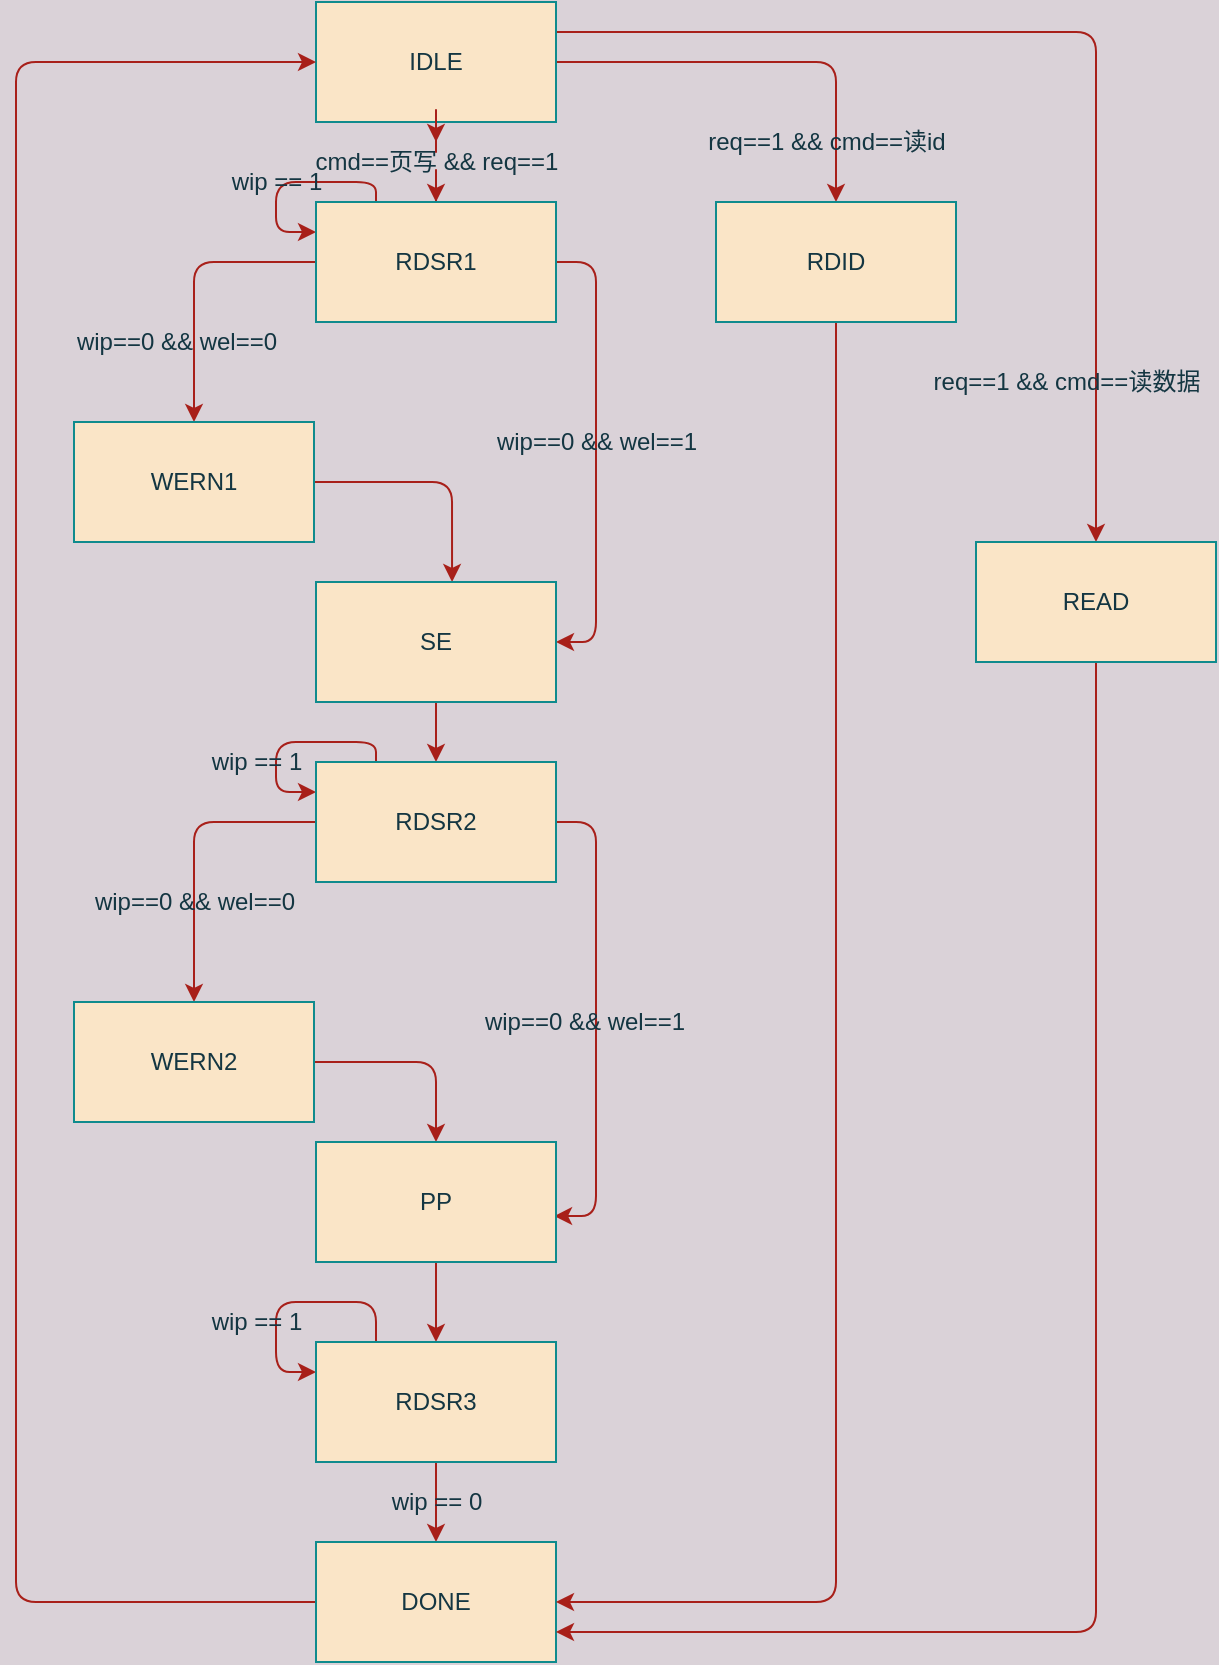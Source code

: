 <mxfile version="14.2.7" type="github">
  <diagram id="N4V3Brw-EeQCrQ-C7NFo" name="Page-1">
    <mxGraphModel dx="1350" dy="804" grid="1" gridSize="10" guides="1" tooltips="1" connect="1" arrows="1" fold="1" page="1" pageScale="1" pageWidth="827" pageHeight="1169" background="#DAD2D8" math="0" shadow="0">
      <root>
        <mxCell id="0" />
        <mxCell id="1" parent="0" />
        <mxCell id="GdseNCPxrkvFLqn0IAgV-6" style="edgeStyle=orthogonalEdgeStyle;curved=0;rounded=1;sketch=0;orthogonalLoop=1;jettySize=auto;html=1;entryX=0.5;entryY=0;entryDx=0;entryDy=0;strokeColor=#A8201A;fillColor=#FAE5C7;fontColor=#143642;" edge="1" parent="1" source="GdseNCPxrkvFLqn0IAgV-14" target="GdseNCPxrkvFLqn0IAgV-2">
          <mxGeometry relative="1" as="geometry" />
        </mxCell>
        <mxCell id="GdseNCPxrkvFLqn0IAgV-42" style="edgeStyle=orthogonalEdgeStyle;curved=0;rounded=1;sketch=0;orthogonalLoop=1;jettySize=auto;html=1;entryX=0.5;entryY=0;entryDx=0;entryDy=0;strokeColor=#A8201A;fillColor=#FAE5C7;fontColor=#143642;" edge="1" parent="1" source="GdseNCPxrkvFLqn0IAgV-1" target="GdseNCPxrkvFLqn0IAgV-41">
          <mxGeometry relative="1" as="geometry" />
        </mxCell>
        <mxCell id="GdseNCPxrkvFLqn0IAgV-46" style="edgeStyle=orthogonalEdgeStyle;curved=0;rounded=1;sketch=0;orthogonalLoop=1;jettySize=auto;html=1;exitX=1;exitY=0.25;exitDx=0;exitDy=0;entryX=0.5;entryY=0;entryDx=0;entryDy=0;strokeColor=#A8201A;fillColor=#FAE5C7;fontColor=#143642;" edge="1" parent="1" source="GdseNCPxrkvFLqn0IAgV-1" target="GdseNCPxrkvFLqn0IAgV-45">
          <mxGeometry relative="1" as="geometry" />
        </mxCell>
        <mxCell id="GdseNCPxrkvFLqn0IAgV-1" value="IDLE" style="rounded=0;whiteSpace=wrap;html=1;sketch=0;strokeColor=#0F8B8D;fillColor=#FAE5C7;fontColor=#143642;" vertex="1" parent="1">
          <mxGeometry x="220" y="110" width="120" height="60" as="geometry" />
        </mxCell>
        <mxCell id="GdseNCPxrkvFLqn0IAgV-8" style="edgeStyle=orthogonalEdgeStyle;curved=0;rounded=1;sketch=0;orthogonalLoop=1;jettySize=auto;html=1;entryX=0.5;entryY=0;entryDx=0;entryDy=0;strokeColor=#A8201A;fillColor=#FAE5C7;fontColor=#143642;" edge="1" parent="1" source="GdseNCPxrkvFLqn0IAgV-2" target="GdseNCPxrkvFLqn0IAgV-7">
          <mxGeometry relative="1" as="geometry" />
        </mxCell>
        <mxCell id="GdseNCPxrkvFLqn0IAgV-18" style="edgeStyle=orthogonalEdgeStyle;curved=0;rounded=1;sketch=0;orthogonalLoop=1;jettySize=auto;html=1;entryX=1;entryY=0.5;entryDx=0;entryDy=0;strokeColor=#A8201A;fillColor=#FAE5C7;fontColor=#143642;exitX=1;exitY=0.5;exitDx=0;exitDy=0;" edge="1" parent="1" source="GdseNCPxrkvFLqn0IAgV-2" target="GdseNCPxrkvFLqn0IAgV-9">
          <mxGeometry relative="1" as="geometry" />
        </mxCell>
        <mxCell id="GdseNCPxrkvFLqn0IAgV-37" style="edgeStyle=orthogonalEdgeStyle;curved=0;rounded=1;sketch=0;orthogonalLoop=1;jettySize=auto;html=1;exitX=0.25;exitY=0;exitDx=0;exitDy=0;strokeColor=#A8201A;fillColor=#FAE5C7;fontColor=#143642;entryX=0;entryY=0.25;entryDx=0;entryDy=0;" edge="1" parent="1" source="GdseNCPxrkvFLqn0IAgV-2" target="GdseNCPxrkvFLqn0IAgV-2">
          <mxGeometry relative="1" as="geometry">
            <mxPoint x="200" y="220" as="targetPoint" />
            <Array as="points">
              <mxPoint x="250" y="200" />
              <mxPoint x="200" y="200" />
              <mxPoint x="200" y="225" />
            </Array>
          </mxGeometry>
        </mxCell>
        <mxCell id="GdseNCPxrkvFLqn0IAgV-2" value="RDSR1" style="whiteSpace=wrap;html=1;rounded=0;sketch=0;strokeColor=#0F8B8D;fillColor=#FAE5C7;fontColor=#143642;" vertex="1" parent="1">
          <mxGeometry x="220" y="210" width="120" height="60" as="geometry" />
        </mxCell>
        <mxCell id="GdseNCPxrkvFLqn0IAgV-5" value="wip==0 &amp;amp;&amp;amp; wel==0" style="text;html=1;align=center;verticalAlign=middle;resizable=0;points=[];autosize=1;fontColor=#143642;" vertex="1" parent="1">
          <mxGeometry x="90" y="270" width="120" height="20" as="geometry" />
        </mxCell>
        <mxCell id="GdseNCPxrkvFLqn0IAgV-10" style="edgeStyle=orthogonalEdgeStyle;curved=0;rounded=1;sketch=0;orthogonalLoop=1;jettySize=auto;html=1;entryX=0.567;entryY=0;entryDx=0;entryDy=0;entryPerimeter=0;strokeColor=#A8201A;fillColor=#FAE5C7;fontColor=#143642;" edge="1" parent="1" source="GdseNCPxrkvFLqn0IAgV-7" target="GdseNCPxrkvFLqn0IAgV-9">
          <mxGeometry relative="1" as="geometry" />
        </mxCell>
        <mxCell id="GdseNCPxrkvFLqn0IAgV-7" value="WERN1" style="whiteSpace=wrap;html=1;rounded=0;sketch=0;strokeColor=#0F8B8D;fillColor=#FAE5C7;fontColor=#143642;" vertex="1" parent="1">
          <mxGeometry x="99" y="320" width="120" height="60" as="geometry" />
        </mxCell>
        <mxCell id="GdseNCPxrkvFLqn0IAgV-17" style="edgeStyle=orthogonalEdgeStyle;curved=0;rounded=1;sketch=0;orthogonalLoop=1;jettySize=auto;html=1;entryX=0.5;entryY=0;entryDx=0;entryDy=0;strokeColor=#A8201A;fillColor=#FAE5C7;fontColor=#143642;" edge="1" parent="1" source="GdseNCPxrkvFLqn0IAgV-9" target="GdseNCPxrkvFLqn0IAgV-16">
          <mxGeometry relative="1" as="geometry" />
        </mxCell>
        <mxCell id="GdseNCPxrkvFLqn0IAgV-9" value="SE" style="whiteSpace=wrap;html=1;rounded=0;sketch=0;strokeColor=#0F8B8D;fillColor=#FAE5C7;fontColor=#143642;" vertex="1" parent="1">
          <mxGeometry x="220" y="400" width="120" height="60" as="geometry" />
        </mxCell>
        <mxCell id="GdseNCPxrkvFLqn0IAgV-12" value="wip==0 &amp;amp;&amp;amp; wel==1" style="text;html=1;align=center;verticalAlign=middle;resizable=0;points=[];autosize=1;fontColor=#143642;" vertex="1" parent="1">
          <mxGeometry x="300" y="320" width="120" height="20" as="geometry" />
        </mxCell>
        <mxCell id="GdseNCPxrkvFLqn0IAgV-14" value="cmd==页写 &amp;amp;&amp;amp; req==1" style="text;html=1;align=center;verticalAlign=middle;resizable=0;points=[];autosize=1;fontColor=#143642;" vertex="1" parent="1">
          <mxGeometry x="210" y="180" width="140" height="20" as="geometry" />
        </mxCell>
        <mxCell id="GdseNCPxrkvFLqn0IAgV-15" style="edgeStyle=orthogonalEdgeStyle;curved=0;rounded=1;sketch=0;orthogonalLoop=1;jettySize=auto;html=1;entryX=0.5;entryY=0;entryDx=0;entryDy=0;strokeColor=#A8201A;fillColor=#FAE5C7;fontColor=#143642;" edge="1" parent="1" source="GdseNCPxrkvFLqn0IAgV-1" target="GdseNCPxrkvFLqn0IAgV-14">
          <mxGeometry relative="1" as="geometry">
            <mxPoint x="280" y="170" as="sourcePoint" />
            <mxPoint x="280" y="210" as="targetPoint" />
          </mxGeometry>
        </mxCell>
        <mxCell id="GdseNCPxrkvFLqn0IAgV-25" style="edgeStyle=orthogonalEdgeStyle;curved=0;rounded=1;sketch=0;orthogonalLoop=1;jettySize=auto;html=1;entryX=0.5;entryY=0;entryDx=0;entryDy=0;strokeColor=#A8201A;fillColor=#FAE5C7;fontColor=#143642;" edge="1" parent="1" source="GdseNCPxrkvFLqn0IAgV-16" target="GdseNCPxrkvFLqn0IAgV-19">
          <mxGeometry relative="1" as="geometry" />
        </mxCell>
        <mxCell id="GdseNCPxrkvFLqn0IAgV-28" style="edgeStyle=orthogonalEdgeStyle;curved=0;rounded=1;sketch=0;orthogonalLoop=1;jettySize=auto;html=1;entryX=0.992;entryY=0.617;entryDx=0;entryDy=0;entryPerimeter=0;strokeColor=#A8201A;fillColor=#FAE5C7;fontColor=#143642;exitX=1;exitY=0.5;exitDx=0;exitDy=0;" edge="1" parent="1" source="GdseNCPxrkvFLqn0IAgV-16" target="GdseNCPxrkvFLqn0IAgV-26">
          <mxGeometry relative="1" as="geometry" />
        </mxCell>
        <mxCell id="GdseNCPxrkvFLqn0IAgV-39" style="edgeStyle=orthogonalEdgeStyle;curved=0;rounded=1;sketch=0;orthogonalLoop=1;jettySize=auto;html=1;exitX=0.25;exitY=0;exitDx=0;exitDy=0;strokeColor=#A8201A;fillColor=#FAE5C7;fontColor=#143642;entryX=0;entryY=0.25;entryDx=0;entryDy=0;" edge="1" parent="1" source="GdseNCPxrkvFLqn0IAgV-16" target="GdseNCPxrkvFLqn0IAgV-16">
          <mxGeometry relative="1" as="geometry">
            <mxPoint x="200" y="500" as="targetPoint" />
            <Array as="points">
              <mxPoint x="250" y="480" />
              <mxPoint x="200" y="480" />
              <mxPoint x="200" y="505" />
            </Array>
          </mxGeometry>
        </mxCell>
        <mxCell id="GdseNCPxrkvFLqn0IAgV-16" value="RDSR2" style="whiteSpace=wrap;html=1;rounded=0;sketch=0;strokeColor=#0F8B8D;fillColor=#FAE5C7;fontColor=#143642;" vertex="1" parent="1">
          <mxGeometry x="220" y="490" width="120" height="60" as="geometry" />
        </mxCell>
        <mxCell id="GdseNCPxrkvFLqn0IAgV-27" style="edgeStyle=orthogonalEdgeStyle;curved=0;rounded=1;sketch=0;orthogonalLoop=1;jettySize=auto;html=1;entryX=0.5;entryY=0;entryDx=0;entryDy=0;strokeColor=#A8201A;fillColor=#FAE5C7;fontColor=#143642;" edge="1" parent="1" source="GdseNCPxrkvFLqn0IAgV-19" target="GdseNCPxrkvFLqn0IAgV-26">
          <mxGeometry relative="1" as="geometry" />
        </mxCell>
        <mxCell id="GdseNCPxrkvFLqn0IAgV-19" value="WERN2" style="whiteSpace=wrap;html=1;rounded=0;sketch=0;strokeColor=#0F8B8D;fillColor=#FAE5C7;fontColor=#143642;" vertex="1" parent="1">
          <mxGeometry x="99" y="610" width="120" height="60" as="geometry" />
        </mxCell>
        <mxCell id="GdseNCPxrkvFLqn0IAgV-21" value="wip==0 &amp;amp;&amp;amp; wel==0" style="text;html=1;align=center;verticalAlign=middle;resizable=0;points=[];autosize=1;fontColor=#143642;" vertex="1" parent="1">
          <mxGeometry x="99" y="550" width="120" height="20" as="geometry" />
        </mxCell>
        <mxCell id="GdseNCPxrkvFLqn0IAgV-31" style="edgeStyle=orthogonalEdgeStyle;curved=0;rounded=1;sketch=0;orthogonalLoop=1;jettySize=auto;html=1;entryX=0.5;entryY=0;entryDx=0;entryDy=0;strokeColor=#A8201A;fillColor=#FAE5C7;fontColor=#143642;" edge="1" parent="1" source="GdseNCPxrkvFLqn0IAgV-26" target="GdseNCPxrkvFLqn0IAgV-30">
          <mxGeometry relative="1" as="geometry" />
        </mxCell>
        <mxCell id="GdseNCPxrkvFLqn0IAgV-26" value="PP" style="whiteSpace=wrap;html=1;rounded=0;sketch=0;strokeColor=#0F8B8D;fillColor=#FAE5C7;fontColor=#143642;" vertex="1" parent="1">
          <mxGeometry x="220" y="680" width="120" height="60" as="geometry" />
        </mxCell>
        <mxCell id="GdseNCPxrkvFLqn0IAgV-29" value="wip==0 &amp;amp;&amp;amp; wel==1" style="text;html=1;align=center;verticalAlign=middle;resizable=0;points=[];autosize=1;fontColor=#143642;" vertex="1" parent="1">
          <mxGeometry x="294" y="610" width="120" height="20" as="geometry" />
        </mxCell>
        <mxCell id="GdseNCPxrkvFLqn0IAgV-33" style="edgeStyle=orthogonalEdgeStyle;curved=0;rounded=1;sketch=0;orthogonalLoop=1;jettySize=auto;html=1;entryX=0.5;entryY=0;entryDx=0;entryDy=0;strokeColor=#A8201A;fillColor=#FAE5C7;fontColor=#143642;" edge="1" parent="1" source="GdseNCPxrkvFLqn0IAgV-30" target="GdseNCPxrkvFLqn0IAgV-32">
          <mxGeometry relative="1" as="geometry" />
        </mxCell>
        <mxCell id="GdseNCPxrkvFLqn0IAgV-35" style="edgeStyle=orthogonalEdgeStyle;curved=0;rounded=1;sketch=0;orthogonalLoop=1;jettySize=auto;html=1;strokeColor=#A8201A;fillColor=#FAE5C7;fontColor=#143642;exitX=0.25;exitY=0;exitDx=0;exitDy=0;entryX=0;entryY=0.25;entryDx=0;entryDy=0;" edge="1" parent="1" source="GdseNCPxrkvFLqn0IAgV-30" target="GdseNCPxrkvFLqn0IAgV-30">
          <mxGeometry relative="1" as="geometry">
            <mxPoint x="210" y="790" as="targetPoint" />
            <Array as="points">
              <mxPoint x="250" y="760" />
              <mxPoint x="200" y="760" />
              <mxPoint x="200" y="795" />
            </Array>
          </mxGeometry>
        </mxCell>
        <mxCell id="GdseNCPxrkvFLqn0IAgV-30" value="RDSR3" style="whiteSpace=wrap;html=1;rounded=0;sketch=0;strokeColor=#0F8B8D;fillColor=#FAE5C7;fontColor=#143642;" vertex="1" parent="1">
          <mxGeometry x="220" y="780" width="120" height="60" as="geometry" />
        </mxCell>
        <mxCell id="GdseNCPxrkvFLqn0IAgV-49" style="edgeStyle=orthogonalEdgeStyle;curved=0;rounded=1;sketch=0;orthogonalLoop=1;jettySize=auto;html=1;entryX=0;entryY=0.5;entryDx=0;entryDy=0;strokeColor=#A8201A;fillColor=#FAE5C7;fontColor=#143642;" edge="1" parent="1" source="GdseNCPxrkvFLqn0IAgV-32" target="GdseNCPxrkvFLqn0IAgV-1">
          <mxGeometry relative="1" as="geometry">
            <Array as="points">
              <mxPoint x="70" y="910" />
              <mxPoint x="70" y="140" />
            </Array>
          </mxGeometry>
        </mxCell>
        <mxCell id="GdseNCPxrkvFLqn0IAgV-32" value="DONE" style="whiteSpace=wrap;html=1;rounded=0;sketch=0;strokeColor=#0F8B8D;fillColor=#FAE5C7;fontColor=#143642;" vertex="1" parent="1">
          <mxGeometry x="220" y="880" width="120" height="60" as="geometry" />
        </mxCell>
        <mxCell id="GdseNCPxrkvFLqn0IAgV-34" value="wip == 0" style="text;html=1;align=center;verticalAlign=middle;resizable=0;points=[];autosize=1;fontColor=#143642;" vertex="1" parent="1">
          <mxGeometry x="250" y="850" width="60" height="20" as="geometry" />
        </mxCell>
        <mxCell id="GdseNCPxrkvFLqn0IAgV-36" value="wip == 1" style="text;html=1;align=center;verticalAlign=middle;resizable=0;points=[];autosize=1;fontColor=#143642;" vertex="1" parent="1">
          <mxGeometry x="160" y="760" width="60" height="20" as="geometry" />
        </mxCell>
        <mxCell id="GdseNCPxrkvFLqn0IAgV-38" value="wip == 1" style="text;html=1;align=center;verticalAlign=middle;resizable=0;points=[];autosize=1;fontColor=#143642;" vertex="1" parent="1">
          <mxGeometry x="170" y="190" width="60" height="20" as="geometry" />
        </mxCell>
        <mxCell id="GdseNCPxrkvFLqn0IAgV-40" value="wip == 1" style="text;html=1;align=center;verticalAlign=middle;resizable=0;points=[];autosize=1;fontColor=#143642;" vertex="1" parent="1">
          <mxGeometry x="160" y="480" width="60" height="20" as="geometry" />
        </mxCell>
        <mxCell id="GdseNCPxrkvFLqn0IAgV-44" style="edgeStyle=orthogonalEdgeStyle;curved=0;rounded=1;sketch=0;orthogonalLoop=1;jettySize=auto;html=1;entryX=1;entryY=0.5;entryDx=0;entryDy=0;strokeColor=#A8201A;fillColor=#FAE5C7;fontColor=#143642;" edge="1" parent="1" source="GdseNCPxrkvFLqn0IAgV-41" target="GdseNCPxrkvFLqn0IAgV-32">
          <mxGeometry relative="1" as="geometry">
            <Array as="points">
              <mxPoint x="480" y="910" />
            </Array>
          </mxGeometry>
        </mxCell>
        <mxCell id="GdseNCPxrkvFLqn0IAgV-41" value="RDID" style="whiteSpace=wrap;html=1;rounded=0;sketch=0;strokeColor=#0F8B8D;fillColor=#FAE5C7;fontColor=#143642;" vertex="1" parent="1">
          <mxGeometry x="420" y="210" width="120" height="60" as="geometry" />
        </mxCell>
        <mxCell id="GdseNCPxrkvFLqn0IAgV-43" value="req==1 &amp;amp;&amp;amp; cmd==读id" style="text;html=1;align=center;verticalAlign=middle;resizable=0;points=[];autosize=1;fontColor=#143642;" vertex="1" parent="1">
          <mxGeometry x="410" y="170" width="130" height="20" as="geometry" />
        </mxCell>
        <mxCell id="GdseNCPxrkvFLqn0IAgV-48" style="edgeStyle=orthogonalEdgeStyle;curved=0;rounded=1;sketch=0;orthogonalLoop=1;jettySize=auto;html=1;entryX=1;entryY=0.75;entryDx=0;entryDy=0;strokeColor=#A8201A;fillColor=#FAE5C7;fontColor=#143642;" edge="1" parent="1" source="GdseNCPxrkvFLqn0IAgV-45" target="GdseNCPxrkvFLqn0IAgV-32">
          <mxGeometry relative="1" as="geometry">
            <Array as="points">
              <mxPoint x="610" y="925" />
            </Array>
          </mxGeometry>
        </mxCell>
        <mxCell id="GdseNCPxrkvFLqn0IAgV-45" value="READ" style="whiteSpace=wrap;html=1;rounded=0;sketch=0;strokeColor=#0F8B8D;fillColor=#FAE5C7;fontColor=#143642;" vertex="1" parent="1">
          <mxGeometry x="550" y="380" width="120" height="60" as="geometry" />
        </mxCell>
        <mxCell id="GdseNCPxrkvFLqn0IAgV-47" value="req==1 &amp;amp;&amp;amp; cmd==读数据" style="text;html=1;align=center;verticalAlign=middle;resizable=0;points=[];autosize=1;fontColor=#143642;" vertex="1" parent="1">
          <mxGeometry x="520" y="290" width="150" height="20" as="geometry" />
        </mxCell>
      </root>
    </mxGraphModel>
  </diagram>
</mxfile>
